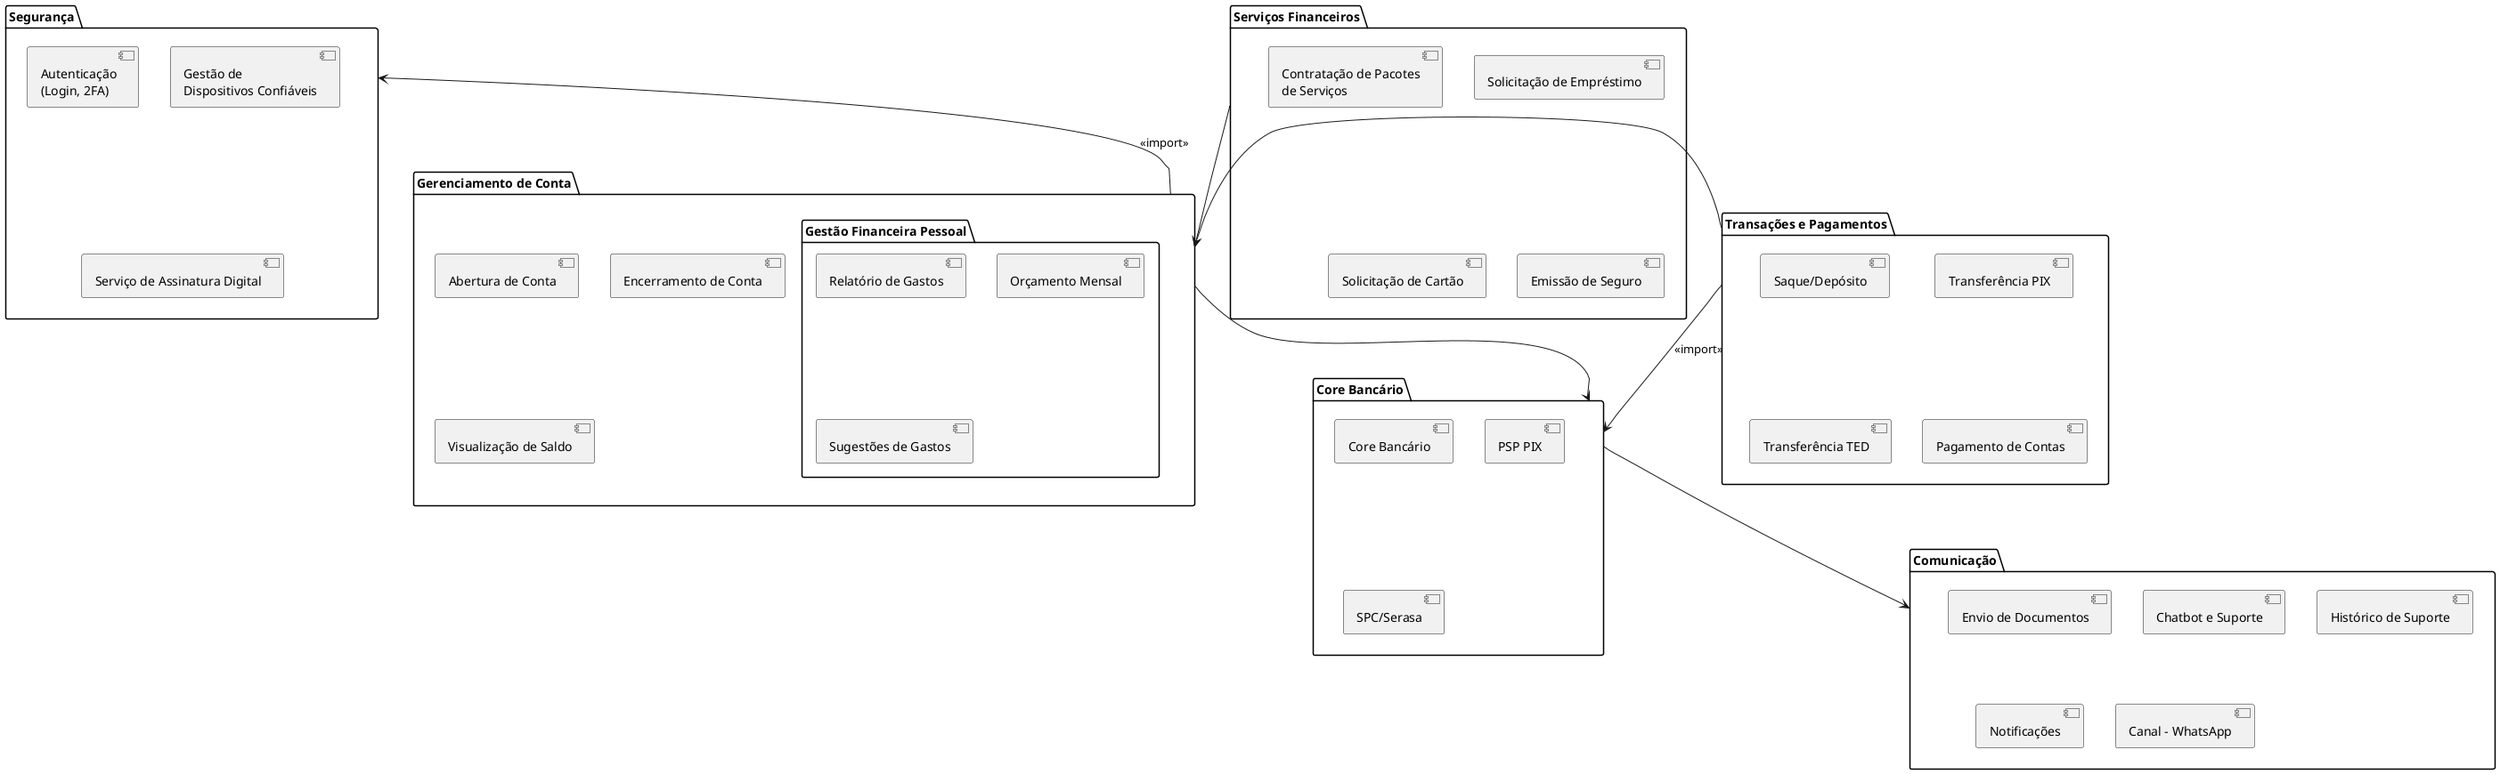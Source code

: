 @startuml Pacotes

package "Segurança" as Security {
  [Autenticação\n(Login, 2FA)]
  [Gestão de\nDispositivos Confiáveis]
  [Serviço de Assinatura Digital]
}

package "Serviços Financeiros" as Services {
  [Solicitação de Empréstimo]
  [Contratação de Pacotes\nde Serviços]
  [Solicitação de Cartão]
  [Emissão de Seguro]
}

package "Core Bancário" as Core {
  [Core Bancário]
  [PSP PIX]
  [SPC/Serasa]
}

package "Gerenciamento de Conta" as Account {
  [Abertura de Conta]
  [Encerramento de Conta]
  [Visualização de Saldo] 
  package "Gestão Financeira Pessoal" as Management {
    [Relatório de Gastos]
    [Orçamento Mensal]
    [Sugestões de Gastos]
  }
}

package "Transações e Pagamentos" as Transactions {
  [Saque/Depósito]
  [Transferência PIX]
  [Transferência TED]
  [Pagamento de Contas]
}

package "Comunicação" as Communication {
  [Envio de Documentos]
  [Chatbot e Suporte]
  [Histórico de Suporte]
  [Notificações]
  [Canal - WhatsApp]
}

Account --> Security : <<import>>        
Account --> Core           
Transactions --> Core : <<import>>
Transactions --> Account
Services --> Account              
Core --> Communication

@enduml